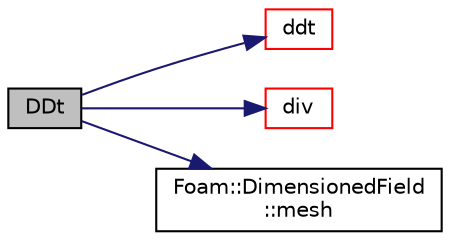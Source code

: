 digraph "DDt"
{
  bgcolor="transparent";
  edge [fontname="Helvetica",fontsize="10",labelfontname="Helvetica",labelfontsize="10"];
  node [fontname="Helvetica",fontsize="10",shape=record];
  rankdir="LR";
  Node1441 [label="DDt",height=0.2,width=0.4,color="black", fillcolor="grey75", style="filled", fontcolor="black"];
  Node1441 -> Node1442 [color="midnightblue",fontsize="10",style="solid",fontname="Helvetica"];
  Node1442 [label="ddt",height=0.2,width=0.4,color="red",URL="$a21861.html#a5dc871206ab86042756c8ccfdc5797ad"];
  Node1441 -> Node1503 [color="midnightblue",fontsize="10",style="solid",fontname="Helvetica"];
  Node1503 [label="div",height=0.2,width=0.4,color="red",URL="$a21861.html#a585533948ad80abfe589d920c641f251"];
  Node1441 -> Node1506 [color="midnightblue",fontsize="10",style="solid",fontname="Helvetica"];
  Node1506 [label="Foam::DimensionedField\l::mesh",height=0.2,width=0.4,color="black",URL="$a27497.html#a8f1110830348a1448a14ab5e3cf47e3b",tooltip="Return mesh. "];
}
